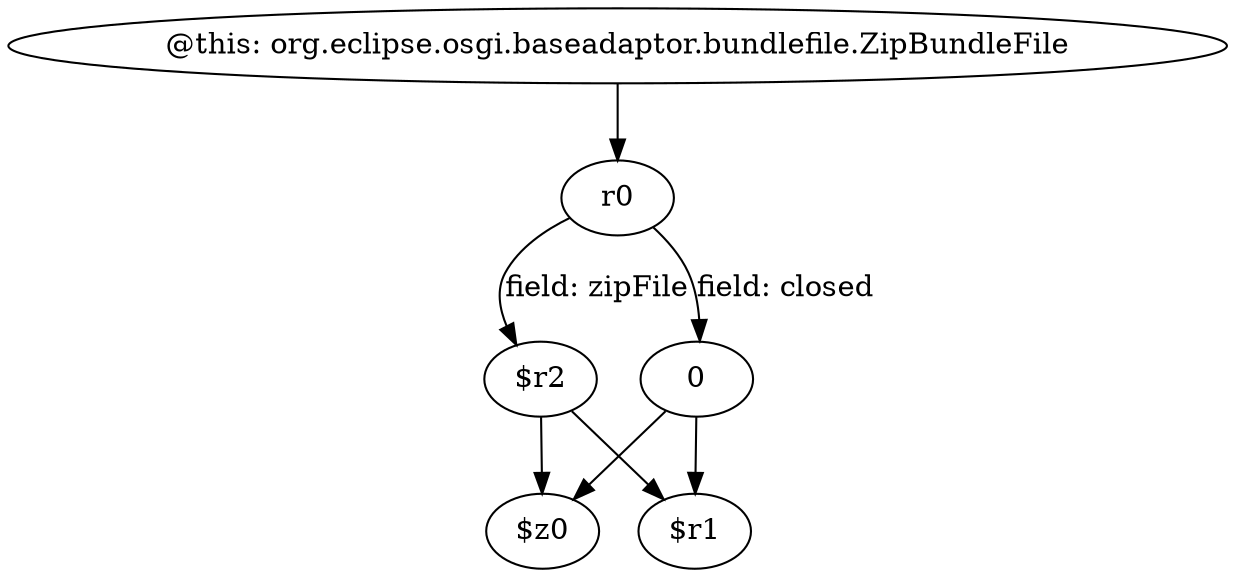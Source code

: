 digraph g {
0[label="r0"]
1[label="$r2"]
0->1[label="field: zipFile"]
2[label="$z0"]
1->2[label=""]
3[label="0"]
0->3[label="field: closed"]
4[label="$r1"]
1->4[label=""]
3->4[label=""]
5[label="@this: org.eclipse.osgi.baseadaptor.bundlefile.ZipBundleFile"]
5->0[label=""]
3->2[label=""]
}